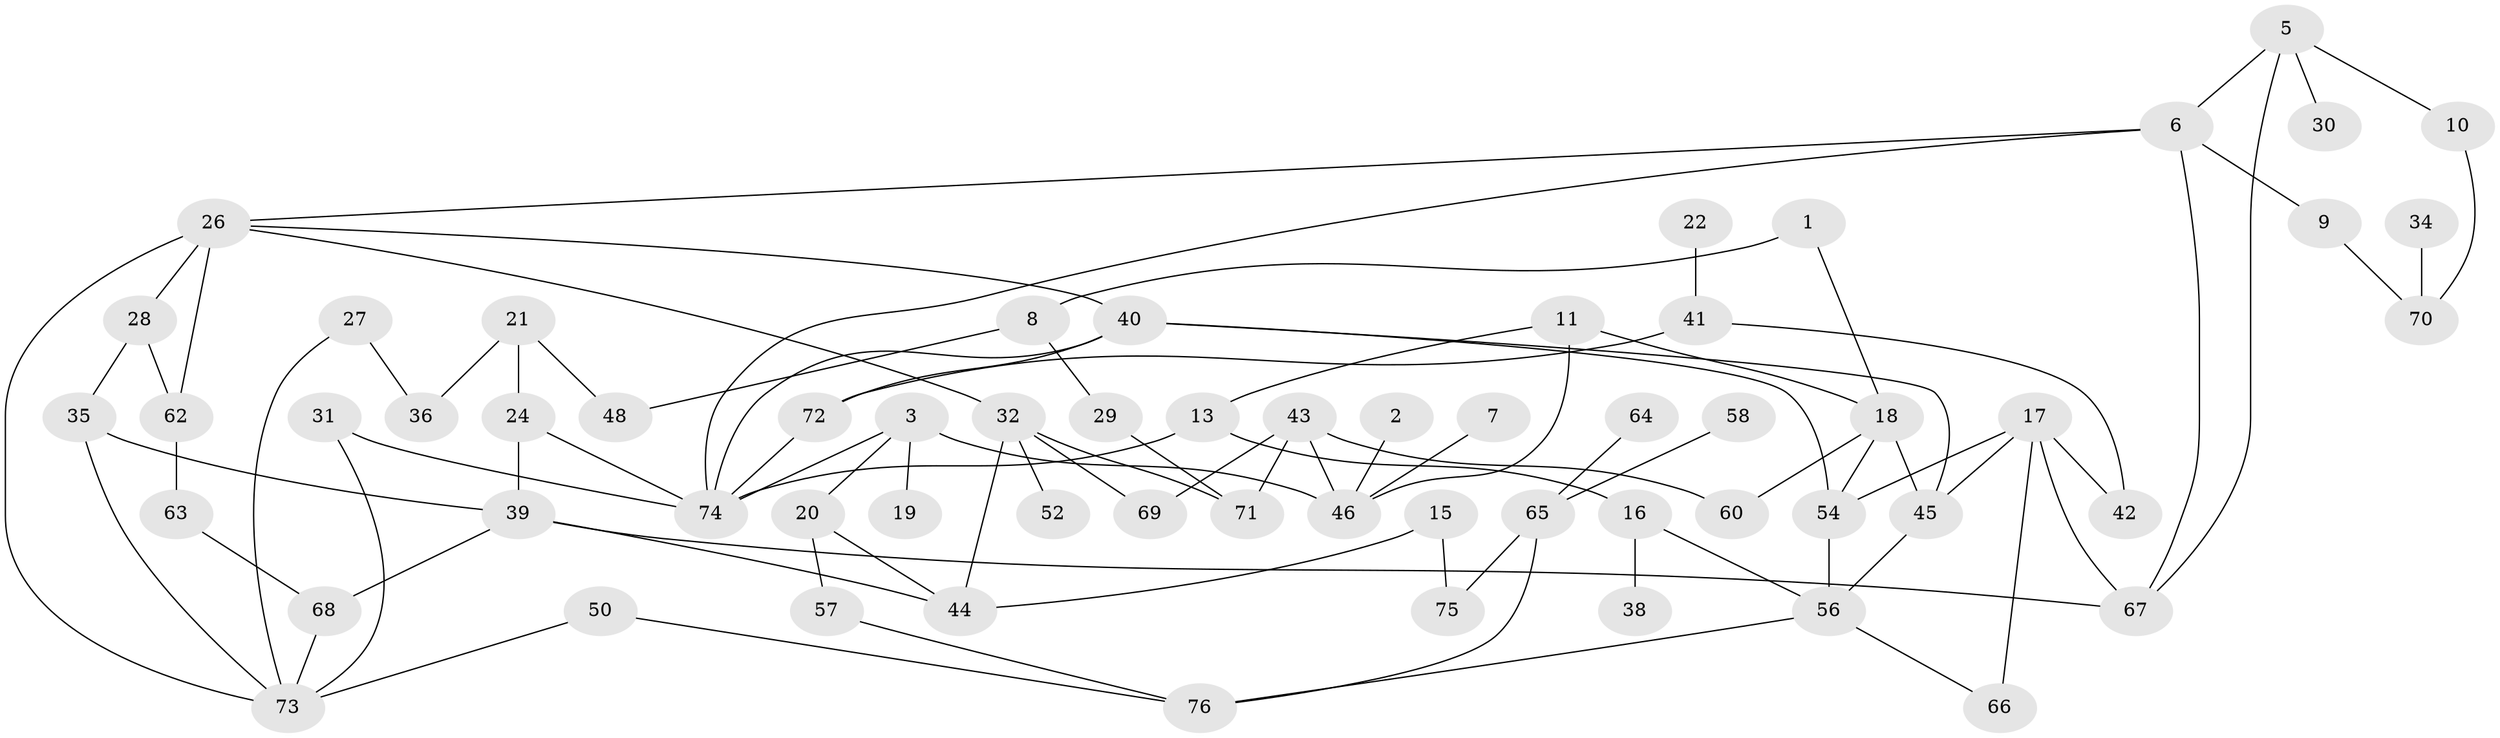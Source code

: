 // original degree distribution, {5: 0.06504065040650407, 2: 0.2845528455284553, 1: 0.24390243902439024, 4: 0.15447154471544716, 0: 0.0975609756097561, 3: 0.13008130081300814, 6: 0.024390243902439025}
// Generated by graph-tools (version 1.1) at 2025/35/03/04/25 23:35:51]
// undirected, 62 vertices, 92 edges
graph export_dot {
  node [color=gray90,style=filled];
  1;
  2;
  3;
  5;
  6;
  7;
  8;
  9;
  10;
  11;
  13;
  15;
  16;
  17;
  18;
  19;
  20;
  21;
  22;
  24;
  26;
  27;
  28;
  29;
  30;
  31;
  32;
  34;
  35;
  36;
  38;
  39;
  40;
  41;
  42;
  43;
  44;
  45;
  46;
  48;
  50;
  52;
  54;
  56;
  57;
  58;
  60;
  62;
  63;
  64;
  65;
  66;
  67;
  68;
  69;
  70;
  71;
  72;
  73;
  74;
  75;
  76;
  1 -- 8 [weight=1.0];
  1 -- 18 [weight=1.0];
  2 -- 46 [weight=1.0];
  3 -- 19 [weight=1.0];
  3 -- 20 [weight=1.0];
  3 -- 46 [weight=1.0];
  3 -- 74 [weight=1.0];
  5 -- 6 [weight=1.0];
  5 -- 10 [weight=1.0];
  5 -- 30 [weight=1.0];
  5 -- 67 [weight=1.0];
  6 -- 9 [weight=1.0];
  6 -- 26 [weight=1.0];
  6 -- 67 [weight=1.0];
  6 -- 74 [weight=1.0];
  7 -- 46 [weight=1.0];
  8 -- 29 [weight=1.0];
  8 -- 48 [weight=1.0];
  9 -- 70 [weight=1.0];
  10 -- 70 [weight=1.0];
  11 -- 13 [weight=1.0];
  11 -- 18 [weight=1.0];
  11 -- 46 [weight=1.0];
  13 -- 16 [weight=1.0];
  13 -- 74 [weight=1.0];
  15 -- 44 [weight=1.0];
  15 -- 75 [weight=1.0];
  16 -- 38 [weight=1.0];
  16 -- 56 [weight=1.0];
  17 -- 42 [weight=1.0];
  17 -- 45 [weight=1.0];
  17 -- 54 [weight=1.0];
  17 -- 66 [weight=2.0];
  17 -- 67 [weight=1.0];
  18 -- 45 [weight=1.0];
  18 -- 54 [weight=1.0];
  18 -- 60 [weight=1.0];
  20 -- 44 [weight=1.0];
  20 -- 57 [weight=1.0];
  21 -- 24 [weight=1.0];
  21 -- 36 [weight=1.0];
  21 -- 48 [weight=1.0];
  22 -- 41 [weight=1.0];
  24 -- 39 [weight=1.0];
  24 -- 74 [weight=1.0];
  26 -- 28 [weight=1.0];
  26 -- 32 [weight=1.0];
  26 -- 40 [weight=1.0];
  26 -- 62 [weight=2.0];
  26 -- 73 [weight=1.0];
  27 -- 36 [weight=1.0];
  27 -- 73 [weight=1.0];
  28 -- 35 [weight=1.0];
  28 -- 62 [weight=1.0];
  29 -- 71 [weight=1.0];
  31 -- 73 [weight=1.0];
  31 -- 74 [weight=1.0];
  32 -- 44 [weight=1.0];
  32 -- 52 [weight=1.0];
  32 -- 69 [weight=1.0];
  32 -- 71 [weight=1.0];
  34 -- 70 [weight=1.0];
  35 -- 39 [weight=1.0];
  35 -- 73 [weight=1.0];
  39 -- 44 [weight=1.0];
  39 -- 67 [weight=1.0];
  39 -- 68 [weight=1.0];
  40 -- 45 [weight=1.0];
  40 -- 54 [weight=1.0];
  40 -- 72 [weight=1.0];
  40 -- 74 [weight=1.0];
  41 -- 42 [weight=1.0];
  41 -- 72 [weight=1.0];
  43 -- 46 [weight=1.0];
  43 -- 60 [weight=1.0];
  43 -- 69 [weight=1.0];
  43 -- 71 [weight=1.0];
  45 -- 56 [weight=1.0];
  50 -- 73 [weight=1.0];
  50 -- 76 [weight=1.0];
  54 -- 56 [weight=1.0];
  56 -- 66 [weight=1.0];
  56 -- 76 [weight=1.0];
  57 -- 76 [weight=1.0];
  58 -- 65 [weight=1.0];
  62 -- 63 [weight=1.0];
  63 -- 68 [weight=1.0];
  64 -- 65 [weight=1.0];
  65 -- 75 [weight=1.0];
  65 -- 76 [weight=1.0];
  68 -- 73 [weight=1.0];
  72 -- 74 [weight=1.0];
}

